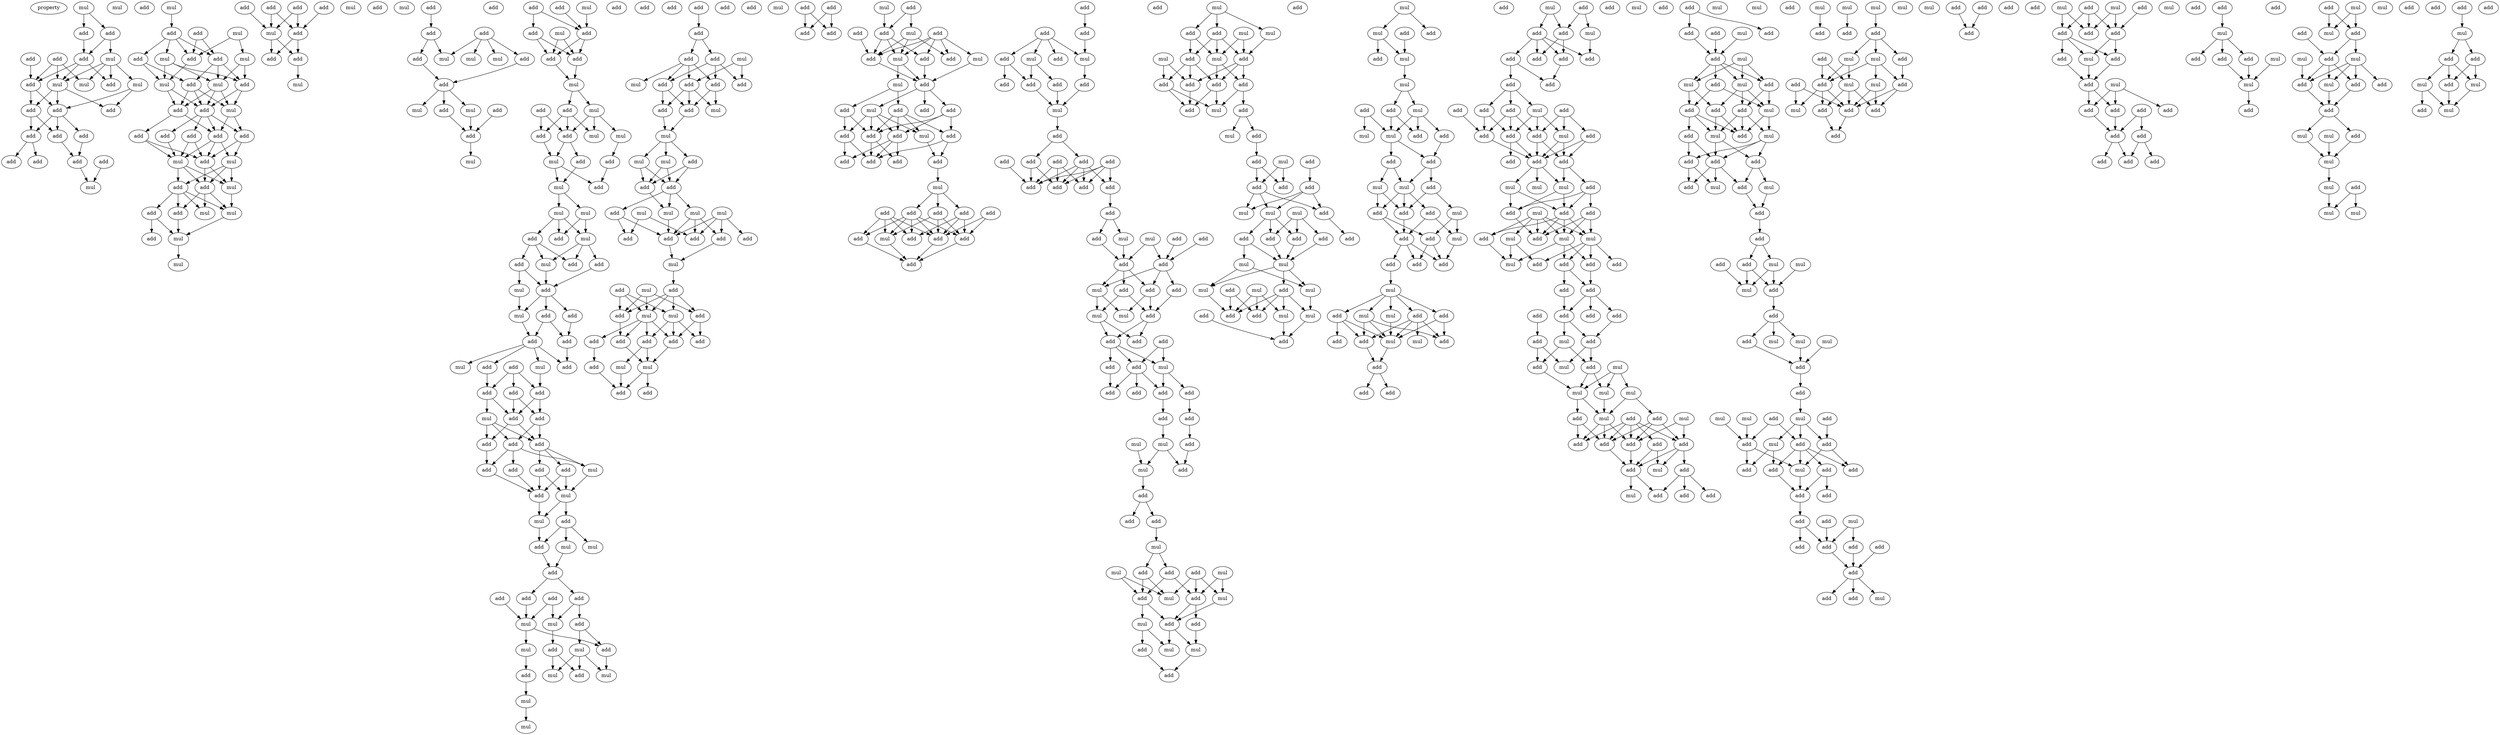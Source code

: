 digraph {
    node [fontcolor=black]
    property [mul=2,lf=1.9]
    0 [ label = mul ];
    1 [ label = mul ];
    2 [ label = add ];
    3 [ label = add ];
    4 [ label = add ];
    5 [ label = mul ];
    6 [ label = add ];
    7 [ label = add ];
    8 [ label = mul ];
    9 [ label = add ];
    10 [ label = add ];
    11 [ label = mul ];
    12 [ label = mul ];
    13 [ label = add ];
    14 [ label = add ];
    15 [ label = add ];
    16 [ label = add ];
    17 [ label = add ];
    18 [ label = add ];
    19 [ label = add ];
    20 [ label = add ];
    21 [ label = add ];
    22 [ label = add ];
    23 [ label = add ];
    24 [ label = mul ];
    25 [ label = mul ];
    26 [ label = add ];
    27 [ label = mul ];
    28 [ label = add ];
    29 [ label = mul ];
    30 [ label = mul ];
    31 [ label = add ];
    32 [ label = add ];
    33 [ label = add ];
    34 [ label = mul ];
    35 [ label = add ];
    36 [ label = mul ];
    37 [ label = add ];
    38 [ label = add ];
    39 [ label = add ];
    40 [ label = mul ];
    41 [ label = add ];
    42 [ label = add ];
    43 [ label = add ];
    44 [ label = add ];
    45 [ label = add ];
    46 [ label = mul ];
    47 [ label = mul ];
    48 [ label = add ];
    49 [ label = mul ];
    50 [ label = add ];
    51 [ label = add ];
    52 [ label = add ];
    53 [ label = add ];
    54 [ label = mul ];
    55 [ label = mul ];
    56 [ label = mul ];
    57 [ label = add ];
    58 [ label = mul ];
    59 [ label = add ];
    60 [ label = add ];
    61 [ label = add ];
    62 [ label = add ];
    63 [ label = mul ];
    64 [ label = add ];
    65 [ label = add ];
    66 [ label = add ];
    67 [ label = mul ];
    68 [ label = mul ];
    69 [ label = add ];
    70 [ label = mul ];
    71 [ label = add ];
    72 [ label = add ];
    73 [ label = add ];
    74 [ label = mul ];
    75 [ label = mul ];
    76 [ label = add ];
    77 [ label = add ];
    78 [ label = mul ];
    79 [ label = add ];
    80 [ label = mul ];
    81 [ label = add ];
    82 [ label = add ];
    83 [ label = mul ];
    84 [ label = add ];
    85 [ label = add ];
    86 [ label = add ];
    87 [ label = mul ];
    88 [ label = mul ];
    89 [ label = add ];
    90 [ label = add ];
    91 [ label = mul ];
    92 [ label = add ];
    93 [ label = add ];
    94 [ label = add ];
    95 [ label = add ];
    96 [ label = mul ];
    97 [ label = add ];
    98 [ label = add ];
    99 [ label = add ];
    100 [ label = add ];
    101 [ label = mul ];
    102 [ label = add ];
    103 [ label = mul ];
    104 [ label = mul ];
    105 [ label = add ];
    106 [ label = add ];
    107 [ label = mul ];
    108 [ label = add ];
    109 [ label = add ];
    110 [ label = mul ];
    111 [ label = mul ];
    112 [ label = mul ];
    113 [ label = add ];
    114 [ label = mul ];
    115 [ label = add ];
    116 [ label = mul ];
    117 [ label = add ];
    118 [ label = add ];
    119 [ label = add ];
    120 [ label = mul ];
    121 [ label = add ];
    122 [ label = add ];
    123 [ label = add ];
    124 [ label = mul ];
    125 [ label = add ];
    126 [ label = add ];
    127 [ label = mul ];
    128 [ label = mul ];
    129 [ label = add ];
    130 [ label = add ];
    131 [ label = add ];
    132 [ label = add ];
    133 [ label = add ];
    134 [ label = add ];
    135 [ label = mul ];
    136 [ label = add ];
    137 [ label = add ];
    138 [ label = add ];
    139 [ label = add ];
    140 [ label = add ];
    141 [ label = add ];
    142 [ label = add ];
    143 [ label = mul ];
    144 [ label = add ];
    145 [ label = add ];
    146 [ label = mul ];
    147 [ label = add ];
    148 [ label = add ];
    149 [ label = mul ];
    150 [ label = mul ];
    151 [ label = mul ];
    152 [ label = add ];
    153 [ label = add ];
    154 [ label = add ];
    155 [ label = add ];
    156 [ label = add ];
    157 [ label = add ];
    158 [ label = add ];
    159 [ label = mul ];
    160 [ label = mul ];
    161 [ label = mul ];
    162 [ label = mul ];
    163 [ label = add ];
    164 [ label = add ];
    165 [ label = add ];
    166 [ label = mul ];
    167 [ label = add ];
    168 [ label = mul ];
    169 [ label = mul ];
    170 [ label = add ];
    171 [ label = mul ];
    172 [ label = add ];
    173 [ label = add ];
    174 [ label = add ];
    175 [ label = add ];
    176 [ label = mul ];
    177 [ label = add ];
    178 [ label = mul ];
    179 [ label = add ];
    180 [ label = add ];
    181 [ label = add ];
    182 [ label = add ];
    183 [ label = mul ];
    184 [ label = add ];
    185 [ label = mul ];
    186 [ label = add ];
    187 [ label = mul ];
    188 [ label = mul ];
    189 [ label = add ];
    190 [ label = add ];
    191 [ label = mul ];
    192 [ label = mul ];
    193 [ label = mul ];
    194 [ label = add ];
    195 [ label = mul ];
    196 [ label = add ];
    197 [ label = add ];
    198 [ label = add ];
    199 [ label = add ];
    200 [ label = add ];
    201 [ label = mul ];
    202 [ label = mul ];
    203 [ label = add ];
    204 [ label = add ];
    205 [ label = add ];
    206 [ label = mul ];
    207 [ label = mul ];
    208 [ label = add ];
    209 [ label = add ];
    210 [ label = add ];
    211 [ label = add ];
    212 [ label = add ];
    213 [ label = add ];
    214 [ label = add ];
    215 [ label = mul ];
    216 [ label = mul ];
    217 [ label = add ];
    218 [ label = add ];
    219 [ label = add ];
    220 [ label = mul ];
    221 [ label = add ];
    222 [ label = add ];
    223 [ label = add ];
    224 [ label = add ];
    225 [ label = add ];
    226 [ label = mul ];
    227 [ label = add ];
    228 [ label = mul ];
    229 [ label = add ];
    230 [ label = add ];
    231 [ label = add ];
    232 [ label = mul ];
    233 [ label = add ];
    234 [ label = add ];
    235 [ label = mul ];
    236 [ label = mul ];
    237 [ label = add ];
    238 [ label = add ];
    239 [ label = add ];
    240 [ label = mul ];
    241 [ label = add ];
    242 [ label = add ];
    243 [ label = add ];
    244 [ label = add ];
    245 [ label = add ];
    246 [ label = add ];
    247 [ label = mul ];
    248 [ label = add ];
    249 [ label = add ];
    250 [ label = add ];
    251 [ label = add ];
    252 [ label = mul ];
    253 [ label = add ];
    254 [ label = add ];
    255 [ label = add ];
    256 [ label = add ];
    257 [ label = add ];
    258 [ label = add ];
    259 [ label = add ];
    260 [ label = add ];
    261 [ label = add ];
    262 [ label = mul ];
    263 [ label = add ];
    264 [ label = add ];
    265 [ label = add ];
    266 [ label = add ];
    267 [ label = add ];
    268 [ label = mul ];
    269 [ label = add ];
    270 [ label = mul ];
    271 [ label = add ];
    272 [ label = add ];
    273 [ label = add ];
    274 [ label = add ];
    275 [ label = mul ];
    276 [ label = add ];
    277 [ label = add ];
    278 [ label = add ];
    279 [ label = add ];
    280 [ label = add ];
    281 [ label = add ];
    282 [ label = add ];
    283 [ label = add ];
    284 [ label = add ];
    285 [ label = add ];
    286 [ label = add ];
    287 [ label = mul ];
    288 [ label = mul ];
    289 [ label = add ];
    290 [ label = add ];
    291 [ label = add ];
    292 [ label = add ];
    293 [ label = add ];
    294 [ label = mul ];
    295 [ label = add ];
    296 [ label = add ];
    297 [ label = add ];
    298 [ label = add ];
    299 [ label = mul ];
    300 [ label = mul ];
    301 [ label = add ];
    302 [ label = add ];
    303 [ label = add ];
    304 [ label = add ];
    305 [ label = mul ];
    306 [ label = add ];
    307 [ label = add ];
    308 [ label = add ];
    309 [ label = add ];
    310 [ label = add ];
    311 [ label = add ];
    312 [ label = add ];
    313 [ label = mul ];
    314 [ label = add ];
    315 [ label = mul ];
    316 [ label = mul ];
    317 [ label = add ];
    318 [ label = add ];
    319 [ label = add ];
    320 [ label = add ];
    321 [ label = mul ];
    322 [ label = mul ];
    323 [ label = add ];
    324 [ label = add ];
    325 [ label = mul ];
    326 [ label = add ];
    327 [ label = mul ];
    328 [ label = mul ];
    329 [ label = add ];
    330 [ label = add ];
    331 [ label = add ];
    332 [ label = add ];
    333 [ label = mul ];
    334 [ label = mul ];
    335 [ label = mul ];
    336 [ label = add ];
    337 [ label = add ];
    338 [ label = add ];
    339 [ label = mul ];
    340 [ label = add ];
    341 [ label = add ];
    342 [ label = add ];
    343 [ label = mul ];
    344 [ label = mul ];
    345 [ label = add ];
    346 [ label = mul ];
    347 [ label = add ];
    348 [ label = mul ];
    349 [ label = add ];
    350 [ label = add ];
    351 [ label = add ];
    352 [ label = add ];
    353 [ label = add ];
    354 [ label = add ];
    355 [ label = mul ];
    356 [ label = mul ];
    357 [ label = add ];
    358 [ label = add ];
    359 [ label = mul ];
    360 [ label = add ];
    361 [ label = add ];
    362 [ label = add ];
    363 [ label = add ];
    364 [ label = mul ];
    365 [ label = mul ];
    366 [ label = mul ];
    367 [ label = add ];
    368 [ label = add ];
    369 [ label = add ];
    370 [ label = add ];
    371 [ label = add ];
    372 [ label = add ];
    373 [ label = mul ];
    374 [ label = mul ];
    375 [ label = mul ];
    376 [ label = add ];
    377 [ label = mul ];
    378 [ label = add ];
    379 [ label = mul ];
    380 [ label = add ];
    381 [ label = add ];
    382 [ label = mul ];
    383 [ label = add ];
    384 [ label = mul ];
    385 [ label = add ];
    386 [ label = mul ];
    387 [ label = add ];
    388 [ label = add ];
    389 [ label = mul ];
    390 [ label = add ];
    391 [ label = mul ];
    392 [ label = add ];
    393 [ label = mul ];
    394 [ label = add ];
    395 [ label = mul ];
    396 [ label = add ];
    397 [ label = add ];
    398 [ label = add ];
    399 [ label = mul ];
    400 [ label = mul ];
    401 [ label = add ];
    402 [ label = add ];
    403 [ label = mul ];
    404 [ label = mul ];
    405 [ label = add ];
    406 [ label = add ];
    407 [ label = mul ];
    408 [ label = add ];
    409 [ label = add ];
    410 [ label = add ];
    411 [ label = add ];
    412 [ label = mul ];
    413 [ label = add ];
    414 [ label = add ];
    415 [ label = add ];
    416 [ label = mul ];
    417 [ label = add ];
    418 [ label = add ];
    419 [ label = mul ];
    420 [ label = mul ];
    421 [ label = add ];
    422 [ label = add ];
    423 [ label = add ];
    424 [ label = mul ];
    425 [ label = add ];
    426 [ label = mul ];
    427 [ label = add ];
    428 [ label = add ];
    429 [ label = add ];
    430 [ label = add ];
    431 [ label = mul ];
    432 [ label = add ];
    433 [ label = add ];
    434 [ label = mul ];
    435 [ label = add ];
    436 [ label = add ];
    437 [ label = add ];
    438 [ label = add ];
    439 [ label = add ];
    440 [ label = add ];
    441 [ label = add ];
    442 [ label = add ];
    443 [ label = mul ];
    444 [ label = add ];
    445 [ label = add ];
    446 [ label = add ];
    447 [ label = add ];
    448 [ label = add ];
    449 [ label = add ];
    450 [ label = mul ];
    451 [ label = add ];
    452 [ label = add ];
    453 [ label = add ];
    454 [ label = mul ];
    455 [ label = add ];
    456 [ label = mul ];
    457 [ label = mul ];
    458 [ label = add ];
    459 [ label = add ];
    460 [ label = add ];
    461 [ label = mul ];
    462 [ label = add ];
    463 [ label = mul ];
    464 [ label = mul ];
    465 [ label = add ];
    466 [ label = mul ];
    467 [ label = add ];
    468 [ label = add ];
    469 [ label = mul ];
    470 [ label = add ];
    471 [ label = add ];
    472 [ label = add ];
    473 [ label = add ];
    474 [ label = add ];
    475 [ label = add ];
    476 [ label = add ];
    477 [ label = add ];
    478 [ label = mul ];
    479 [ label = add ];
    480 [ label = add ];
    481 [ label = mul ];
    482 [ label = add ];
    483 [ label = add ];
    484 [ label = mul ];
    485 [ label = mul ];
    486 [ label = mul ];
    487 [ label = mul ];
    488 [ label = mul ];
    489 [ label = add ];
    490 [ label = mul ];
    491 [ label = add ];
    492 [ label = add ];
    493 [ label = add ];
    494 [ label = add ];
    495 [ label = add ];
    496 [ label = add ];
    497 [ label = add ];
    498 [ label = add ];
    499 [ label = add ];
    500 [ label = mul ];
    501 [ label = add ];
    502 [ label = add ];
    503 [ label = add ];
    504 [ label = mul ];
    505 [ label = add ];
    506 [ label = mul ];
    507 [ label = add ];
    508 [ label = add ];
    509 [ label = add ];
    510 [ label = add ];
    511 [ label = add ];
    512 [ label = mul ];
    513 [ label = add ];
    514 [ label = mul ];
    515 [ label = add ];
    516 [ label = mul ];
    517 [ label = mul ];
    518 [ label = add ];
    519 [ label = mul ];
    520 [ label = add ];
    521 [ label = add ];
    522 [ label = add ];
    523 [ label = add ];
    524 [ label = mul ];
    525 [ label = add ];
    526 [ label = mul ];
    527 [ label = add ];
    528 [ label = add ];
    529 [ label = add ];
    530 [ label = add ];
    531 [ label = add ];
    532 [ label = mul ];
    533 [ label = mul ];
    534 [ label = add ];
    535 [ label = add ];
    536 [ label = mul ];
    537 [ label = add ];
    538 [ label = mul ];
    539 [ label = mul ];
    540 [ label = add ];
    541 [ label = mul ];
    542 [ label = add ];
    543 [ label = add ];
    544 [ label = mul ];
    545 [ label = add ];
    546 [ label = mul ];
    547 [ label = mul ];
    548 [ label = add ];
    549 [ label = add ];
    550 [ label = add ];
    551 [ label = mul ];
    552 [ label = mul ];
    553 [ label = add ];
    554 [ label = mul ];
    555 [ label = mul ];
    556 [ label = add ];
    557 [ label = add ];
    558 [ label = add ];
    559 [ label = add ];
    560 [ label = mul ];
    561 [ label = add ];
    562 [ label = add ];
    563 [ label = add ];
    564 [ label = add ];
    565 [ label = add ];
    566 [ label = add ];
    567 [ label = mul ];
    568 [ label = add ];
    569 [ label = mul ];
    570 [ label = add ];
    571 [ label = add ];
    572 [ label = add ];
    573 [ label = add ];
    574 [ label = add ];
    575 [ label = add ];
    576 [ label = add ];
    577 [ label = mul ];
    578 [ label = add ];
    579 [ label = mul ];
    580 [ label = add ];
    581 [ label = mul ];
    582 [ label = add ];
    583 [ label = mul ];
    584 [ label = add ];
    585 [ label = mul ];
    586 [ label = mul ];
    587 [ label = add ];
    588 [ label = mul ];
    589 [ label = add ];
    590 [ label = add ];
    591 [ label = add ];
    592 [ label = mul ];
    593 [ label = mul ];
    594 [ label = add ];
    595 [ label = mul ];
    596 [ label = add ];
    597 [ label = add ];
    598 [ label = add ];
    599 [ label = mul ];
    600 [ label = add ];
    601 [ label = add ];
    602 [ label = add ];
    603 [ label = add ];
    604 [ label = add ];
    605 [ label = add ];
    606 [ label = mul ];
    607 [ label = mul ];
    608 [ label = add ];
    609 [ label = add ];
    610 [ label = mul ];
    611 [ label = add ];
    612 [ label = add ];
    613 [ label = add ];
    614 [ label = add ];
    615 [ label = add ];
    616 [ label = mul ];
    617 [ label = mul ];
    618 [ label = add ];
    619 [ label = add ];
    620 [ label = add ];
    621 [ label = add ];
    622 [ label = add ];
    623 [ label = add ];
    624 [ label = add ];
    625 [ label = add ];
    626 [ label = add ];
    627 [ label = add ];
    628 [ label = add ];
    629 [ label = add ];
    630 [ label = mul ];
    631 [ label = add ];
    632 [ label = add ];
    633 [ label = mul ];
    634 [ label = add ];
    635 [ label = add ];
    636 [ label = mul ];
    637 [ label = add ];
    638 [ label = add ];
    639 [ label = mul ];
    640 [ label = add ];
    641 [ label = mul ];
    642 [ label = add ];
    643 [ label = mul ];
    644 [ label = add ];
    645 [ label = mul ];
    646 [ label = mul ];
    647 [ label = add ];
    648 [ label = mul ];
    649 [ label = add ];
    650 [ label = add ];
    651 [ label = add ];
    652 [ label = add ];
    653 [ label = add ];
    654 [ label = mul ];
    655 [ label = add ];
    656 [ label = mul ];
    657 [ label = mul ];
    658 [ label = mul ];
    659 [ label = add ];
    660 [ label = add ];
    661 [ label = mul ];
    662 [ label = mul ];
    663 [ label = mul ];
    664 [ label = add ];
    665 [ label = add ];
    666 [ label = add ];
    667 [ label = add ];
    668 [ label = mul ];
    669 [ label = mul ];
    670 [ label = mul ];
    671 [ label = add ];
    0 -> 2 [ name = 0 ];
    0 -> 3 [ name = 1 ];
    2 -> 4 [ name = 2 ];
    3 -> 4 [ name = 3 ];
    3 -> 5 [ name = 4 ];
    4 -> 8 [ name = 5 ];
    4 -> 9 [ name = 6 ];
    4 -> 10 [ name = 7 ];
    5 -> 8 [ name = 8 ];
    5 -> 9 [ name = 9 ];
    5 -> 11 [ name = 10 ];
    5 -> 12 [ name = 11 ];
    6 -> 8 [ name = 12 ];
    6 -> 10 [ name = 13 ];
    6 -> 12 [ name = 14 ];
    7 -> 10 [ name = 15 ];
    8 -> 13 [ name = 16 ];
    8 -> 14 [ name = 17 ];
    8 -> 15 [ name = 18 ];
    10 -> 13 [ name = 19 ];
    10 -> 15 [ name = 20 ];
    11 -> 13 [ name = 21 ];
    11 -> 14 [ name = 22 ];
    13 -> 16 [ name = 23 ];
    13 -> 17 [ name = 24 ];
    13 -> 18 [ name = 25 ];
    15 -> 16 [ name = 26 ];
    15 -> 17 [ name = 27 ];
    16 -> 19 [ name = 28 ];
    16 -> 21 [ name = 29 ];
    17 -> 20 [ name = 30 ];
    18 -> 20 [ name = 31 ];
    20 -> 24 [ name = 32 ];
    22 -> 24 [ name = 33 ];
    25 -> 26 [ name = 34 ];
    26 -> 29 [ name = 35 ];
    26 -> 31 [ name = 36 ];
    26 -> 32 [ name = 37 ];
    26 -> 33 [ name = 38 ];
    27 -> 30 [ name = 39 ];
    27 -> 31 [ name = 40 ];
    28 -> 31 [ name = 41 ];
    28 -> 32 [ name = 42 ];
    29 -> 34 [ name = 43 ];
    29 -> 36 [ name = 44 ];
    29 -> 37 [ name = 45 ];
    30 -> 34 [ name = 46 ];
    30 -> 37 [ name = 47 ];
    31 -> 36 [ name = 48 ];
    32 -> 34 [ name = 49 ];
    32 -> 35 [ name = 50 ];
    32 -> 37 [ name = 51 ];
    33 -> 35 [ name = 52 ];
    33 -> 36 [ name = 53 ];
    34 -> 38 [ name = 54 ];
    34 -> 39 [ name = 55 ];
    34 -> 40 [ name = 56 ];
    35 -> 38 [ name = 57 ];
    35 -> 39 [ name = 58 ];
    35 -> 40 [ name = 59 ];
    36 -> 38 [ name = 60 ];
    36 -> 39 [ name = 61 ];
    37 -> 39 [ name = 62 ];
    37 -> 40 [ name = 63 ];
    38 -> 41 [ name = 64 ];
    38 -> 45 [ name = 65 ];
    39 -> 41 [ name = 66 ];
    39 -> 42 [ name = 67 ];
    39 -> 43 [ name = 68 ];
    39 -> 44 [ name = 69 ];
    40 -> 41 [ name = 70 ];
    40 -> 42 [ name = 71 ];
    41 -> 46 [ name = 72 ];
    41 -> 47 [ name = 73 ];
    41 -> 48 [ name = 74 ];
    42 -> 46 [ name = 75 ];
    42 -> 48 [ name = 76 ];
    43 -> 47 [ name = 77 ];
    43 -> 48 [ name = 78 ];
    44 -> 47 [ name = 79 ];
    45 -> 47 [ name = 80 ];
    45 -> 48 [ name = 81 ];
    46 -> 49 [ name = 82 ];
    46 -> 50 [ name = 83 ];
    46 -> 51 [ name = 84 ];
    47 -> 49 [ name = 85 ];
    47 -> 50 [ name = 86 ];
    47 -> 51 [ name = 87 ];
    48 -> 49 [ name = 88 ];
    48 -> 51 [ name = 89 ];
    49 -> 54 [ name = 90 ];
    50 -> 52 [ name = 91 ];
    50 -> 53 [ name = 92 ];
    50 -> 54 [ name = 93 ];
    50 -> 55 [ name = 94 ];
    51 -> 52 [ name = 95 ];
    51 -> 54 [ name = 96 ];
    51 -> 55 [ name = 97 ];
    52 -> 56 [ name = 98 ];
    53 -> 56 [ name = 99 ];
    53 -> 57 [ name = 100 ];
    54 -> 56 [ name = 101 ];
    56 -> 58 [ name = 102 ];
    59 -> 64 [ name = 103 ];
    60 -> 63 [ name = 104 ];
    60 -> 64 [ name = 105 ];
    61 -> 63 [ name = 106 ];
    61 -> 64 [ name = 107 ];
    62 -> 63 [ name = 108 ];
    63 -> 65 [ name = 109 ];
    63 -> 66 [ name = 110 ];
    64 -> 65 [ name = 111 ];
    64 -> 66 [ name = 112 ];
    66 -> 68 [ name = 113 ];
    71 -> 72 [ name = 114 ];
    72 -> 76 [ name = 115 ];
    72 -> 78 [ name = 116 ];
    73 -> 74 [ name = 117 ];
    73 -> 75 [ name = 118 ];
    73 -> 77 [ name = 119 ];
    73 -> 78 [ name = 120 ];
    76 -> 79 [ name = 121 ];
    77 -> 79 [ name = 122 ];
    79 -> 80 [ name = 123 ];
    79 -> 81 [ name = 124 ];
    79 -> 83 [ name = 125 ];
    81 -> 85 [ name = 126 ];
    83 -> 85 [ name = 127 ];
    84 -> 85 [ name = 128 ];
    85 -> 87 [ name = 129 ];
    86 -> 90 [ name = 130 ];
    86 -> 92 [ name = 131 ];
    88 -> 92 [ name = 132 ];
    89 -> 92 [ name = 133 ];
    90 -> 94 [ name = 134 ];
    90 -> 95 [ name = 135 ];
    91 -> 94 [ name = 136 ];
    91 -> 95 [ name = 137 ];
    92 -> 94 [ name = 138 ];
    92 -> 95 [ name = 139 ];
    94 -> 96 [ name = 140 ];
    95 -> 96 [ name = 141 ];
    96 -> 97 [ name = 142 ];
    96 -> 101 [ name = 143 ];
    97 -> 102 [ name = 144 ];
    97 -> 103 [ name = 145 ];
    97 -> 105 [ name = 146 ];
    100 -> 102 [ name = 147 ];
    100 -> 105 [ name = 148 ];
    101 -> 102 [ name = 149 ];
    101 -> 103 [ name = 150 ];
    101 -> 104 [ name = 151 ];
    102 -> 106 [ name = 152 ];
    102 -> 107 [ name = 153 ];
    104 -> 108 [ name = 154 ];
    105 -> 107 [ name = 155 ];
    106 -> 110 [ name = 156 ];
    107 -> 109 [ name = 157 ];
    107 -> 110 [ name = 158 ];
    108 -> 109 [ name = 159 ];
    110 -> 111 [ name = 160 ];
    110 -> 112 [ name = 161 ];
    111 -> 113 [ name = 162 ];
    111 -> 114 [ name = 163 ];
    111 -> 115 [ name = 164 ];
    112 -> 114 [ name = 165 ];
    112 -> 115 [ name = 166 ];
    113 -> 116 [ name = 167 ];
    113 -> 117 [ name = 168 ];
    113 -> 118 [ name = 169 ];
    114 -> 116 [ name = 170 ];
    114 -> 118 [ name = 171 ];
    114 -> 119 [ name = 172 ];
    116 -> 121 [ name = 173 ];
    117 -> 120 [ name = 174 ];
    117 -> 121 [ name = 175 ];
    119 -> 121 [ name = 176 ];
    120 -> 124 [ name = 177 ];
    121 -> 122 [ name = 178 ];
    121 -> 123 [ name = 179 ];
    121 -> 124 [ name = 180 ];
    122 -> 125 [ name = 181 ];
    122 -> 126 [ name = 182 ];
    123 -> 125 [ name = 183 ];
    124 -> 126 [ name = 184 ];
    125 -> 129 [ name = 185 ];
    126 -> 127 [ name = 186 ];
    126 -> 128 [ name = 187 ];
    126 -> 129 [ name = 188 ];
    126 -> 130 [ name = 189 ];
    127 -> 133 [ name = 190 ];
    130 -> 134 [ name = 191 ];
    131 -> 132 [ name = 192 ];
    131 -> 133 [ name = 193 ];
    131 -> 134 [ name = 194 ];
    132 -> 136 [ name = 195 ];
    132 -> 137 [ name = 196 ];
    133 -> 136 [ name = 197 ];
    133 -> 137 [ name = 198 ];
    134 -> 135 [ name = 199 ];
    134 -> 137 [ name = 200 ];
    135 -> 138 [ name = 201 ];
    135 -> 139 [ name = 202 ];
    135 -> 140 [ name = 203 ];
    136 -> 139 [ name = 204 ];
    136 -> 140 [ name = 205 ];
    137 -> 138 [ name = 206 ];
    137 -> 139 [ name = 207 ];
    138 -> 144 [ name = 208 ];
    139 -> 142 [ name = 209 ];
    139 -> 143 [ name = 210 ];
    139 -> 145 [ name = 211 ];
    140 -> 141 [ name = 212 ];
    140 -> 143 [ name = 213 ];
    140 -> 144 [ name = 214 ];
    141 -> 147 [ name = 215 ];
    142 -> 146 [ name = 216 ];
    142 -> 147 [ name = 217 ];
    143 -> 146 [ name = 218 ];
    144 -> 147 [ name = 219 ];
    145 -> 146 [ name = 220 ];
    145 -> 147 [ name = 221 ];
    146 -> 148 [ name = 222 ];
    146 -> 149 [ name = 223 ];
    147 -> 149 [ name = 224 ];
    148 -> 150 [ name = 225 ];
    148 -> 151 [ name = 226 ];
    148 -> 152 [ name = 227 ];
    149 -> 152 [ name = 228 ];
    151 -> 153 [ name = 229 ];
    152 -> 153 [ name = 230 ];
    153 -> 156 [ name = 231 ];
    153 -> 157 [ name = 232 ];
    154 -> 159 [ name = 233 ];
    155 -> 159 [ name = 234 ];
    155 -> 160 [ name = 235 ];
    156 -> 159 [ name = 236 ];
    157 -> 158 [ name = 237 ];
    157 -> 160 [ name = 238 ];
    158 -> 162 [ name = 239 ];
    158 -> 163 [ name = 240 ];
    159 -> 161 [ name = 241 ];
    159 -> 163 [ name = 242 ];
    160 -> 164 [ name = 243 ];
    161 -> 167 [ name = 244 ];
    162 -> 165 [ name = 245 ];
    162 -> 166 [ name = 246 ];
    162 -> 168 [ name = 247 ];
    163 -> 168 [ name = 248 ];
    164 -> 165 [ name = 249 ];
    164 -> 166 [ name = 250 ];
    167 -> 169 [ name = 251 ];
    169 -> 171 [ name = 252 ];
    170 -> 173 [ name = 253 ];
    173 -> 174 [ name = 254 ];
    173 -> 175 [ name = 255 ];
    174 -> 177 [ name = 256 ];
    174 -> 179 [ name = 257 ];
    174 -> 181 [ name = 258 ];
    175 -> 177 [ name = 259 ];
    175 -> 178 [ name = 260 ];
    175 -> 180 [ name = 261 ];
    175 -> 181 [ name = 262 ];
    176 -> 179 [ name = 263 ];
    176 -> 180 [ name = 264 ];
    177 -> 183 [ name = 265 ];
    177 -> 184 [ name = 266 ];
    180 -> 182 [ name = 267 ];
    180 -> 183 [ name = 268 ];
    180 -> 184 [ name = 269 ];
    181 -> 182 [ name = 270 ];
    181 -> 184 [ name = 271 ];
    182 -> 185 [ name = 272 ];
    184 -> 185 [ name = 273 ];
    185 -> 186 [ name = 274 ];
    185 -> 187 [ name = 275 ];
    185 -> 188 [ name = 276 ];
    186 -> 189 [ name = 277 ];
    186 -> 190 [ name = 278 ];
    187 -> 189 [ name = 279 ];
    187 -> 190 [ name = 280 ];
    188 -> 189 [ name = 281 ];
    188 -> 190 [ name = 282 ];
    189 -> 195 [ name = 283 ];
    190 -> 192 [ name = 284 ];
    190 -> 194 [ name = 285 ];
    190 -> 195 [ name = 286 ];
    191 -> 196 [ name = 287 ];
    191 -> 197 [ name = 288 ];
    191 -> 198 [ name = 289 ];
    191 -> 200 [ name = 290 ];
    192 -> 196 [ name = 291 ];
    192 -> 197 [ name = 292 ];
    192 -> 198 [ name = 293 ];
    193 -> 197 [ name = 294 ];
    193 -> 199 [ name = 295 ];
    194 -> 196 [ name = 296 ];
    194 -> 199 [ name = 297 ];
    195 -> 196 [ name = 298 ];
    196 -> 201 [ name = 299 ];
    198 -> 201 [ name = 300 ];
    201 -> 204 [ name = 301 ];
    202 -> 205 [ name = 302 ];
    202 -> 207 [ name = 303 ];
    202 -> 208 [ name = 304 ];
    203 -> 206 [ name = 305 ];
    203 -> 207 [ name = 306 ];
    203 -> 208 [ name = 307 ];
    204 -> 205 [ name = 308 ];
    204 -> 206 [ name = 309 ];
    204 -> 207 [ name = 310 ];
    204 -> 208 [ name = 311 ];
    205 -> 209 [ name = 312 ];
    205 -> 211 [ name = 313 ];
    206 -> 209 [ name = 314 ];
    206 -> 210 [ name = 315 ];
    206 -> 211 [ name = 316 ];
    207 -> 209 [ name = 317 ];
    207 -> 210 [ name = 318 ];
    207 -> 212 [ name = 319 ];
    207 -> 213 [ name = 320 ];
    208 -> 213 [ name = 321 ];
    209 -> 216 [ name = 322 ];
    210 -> 215 [ name = 323 ];
    210 -> 216 [ name = 324 ];
    212 -> 214 [ name = 325 ];
    213 -> 216 [ name = 326 ];
    214 -> 217 [ name = 327 ];
    215 -> 217 [ name = 328 ];
    216 -> 217 [ name = 329 ];
    216 -> 218 [ name = 330 ];
    221 -> 223 [ name = 331 ];
    221 -> 224 [ name = 332 ];
    222 -> 223 [ name = 333 ];
    222 -> 224 [ name = 334 ];
    225 -> 227 [ name = 335 ];
    225 -> 228 [ name = 336 ];
    226 -> 227 [ name = 337 ];
    227 -> 231 [ name = 338 ];
    227 -> 234 [ name = 339 ];
    227 -> 235 [ name = 340 ];
    228 -> 231 [ name = 341 ];
    228 -> 233 [ name = 342 ];
    228 -> 235 [ name = 343 ];
    229 -> 231 [ name = 344 ];
    229 -> 232 [ name = 345 ];
    229 -> 233 [ name = 346 ];
    229 -> 234 [ name = 347 ];
    229 -> 235 [ name = 348 ];
    230 -> 231 [ name = 349 ];
    231 -> 237 [ name = 350 ];
    232 -> 237 [ name = 351 ];
    234 -> 237 [ name = 352 ];
    235 -> 236 [ name = 353 ];
    235 -> 237 [ name = 354 ];
    236 -> 238 [ name = 355 ];
    236 -> 239 [ name = 356 ];
    237 -> 240 [ name = 357 ];
    237 -> 241 [ name = 358 ];
    237 -> 242 [ name = 359 ];
    238 -> 243 [ name = 360 ];
    238 -> 246 [ name = 361 ];
    239 -> 244 [ name = 362 ];
    239 -> 245 [ name = 363 ];
    239 -> 246 [ name = 364 ];
    239 -> 247 [ name = 365 ];
    240 -> 243 [ name = 366 ];
    240 -> 245 [ name = 367 ];
    240 -> 246 [ name = 368 ];
    240 -> 247 [ name = 369 ];
    241 -> 244 [ name = 370 ];
    241 -> 245 [ name = 371 ];
    241 -> 246 [ name = 372 ];
    243 -> 249 [ name = 373 ];
    243 -> 250 [ name = 374 ];
    244 -> 248 [ name = 375 ];
    244 -> 249 [ name = 376 ];
    245 -> 249 [ name = 377 ];
    245 -> 250 [ name = 378 ];
    245 -> 251 [ name = 379 ];
    246 -> 249 [ name = 380 ];
    246 -> 251 [ name = 381 ];
    247 -> 248 [ name = 382 ];
    248 -> 252 [ name = 383 ];
    252 -> 253 [ name = 384 ];
    252 -> 254 [ name = 385 ];
    252 -> 256 [ name = 386 ];
    253 -> 258 [ name = 387 ];
    253 -> 259 [ name = 388 ];
    253 -> 260 [ name = 389 ];
    253 -> 261 [ name = 390 ];
    253 -> 262 [ name = 391 ];
    254 -> 258 [ name = 392 ];
    254 -> 259 [ name = 393 ];
    254 -> 260 [ name = 394 ];
    255 -> 258 [ name = 395 ];
    255 -> 259 [ name = 396 ];
    255 -> 261 [ name = 397 ];
    255 -> 262 [ name = 398 ];
    256 -> 258 [ name = 399 ];
    256 -> 260 [ name = 400 ];
    256 -> 262 [ name = 401 ];
    257 -> 258 [ name = 402 ];
    257 -> 260 [ name = 403 ];
    258 -> 263 [ name = 404 ];
    260 -> 263 [ name = 405 ];
    261 -> 263 [ name = 406 ];
    262 -> 263 [ name = 407 ];
    264 -> 266 [ name = 408 ];
    265 -> 267 [ name = 409 ];
    265 -> 268 [ name = 410 ];
    265 -> 269 [ name = 411 ];
    265 -> 270 [ name = 412 ];
    266 -> 268 [ name = 413 ];
    268 -> 274 [ name = 414 ];
    269 -> 271 [ name = 415 ];
    269 -> 272 [ name = 416 ];
    270 -> 271 [ name = 417 ];
    270 -> 273 [ name = 418 ];
    271 -> 275 [ name = 419 ];
    273 -> 275 [ name = 420 ];
    274 -> 275 [ name = 421 ];
    275 -> 276 [ name = 422 ];
    276 -> 277 [ name = 423 ];
    276 -> 280 [ name = 424 ];
    277 -> 283 [ name = 425 ];
    277 -> 284 [ name = 426 ];
    278 -> 284 [ name = 427 ];
    279 -> 282 [ name = 428 ];
    279 -> 283 [ name = 429 ];
    279 -> 284 [ name = 430 ];
    279 -> 285 [ name = 431 ];
    280 -> 282 [ name = 432 ];
    280 -> 283 [ name = 433 ];
    280 -> 284 [ name = 434 ];
    280 -> 285 [ name = 435 ];
    281 -> 283 [ name = 436 ];
    281 -> 284 [ name = 437 ];
    281 -> 285 [ name = 438 ];
    282 -> 286 [ name = 439 ];
    286 -> 287 [ name = 440 ];
    286 -> 290 [ name = 441 ];
    287 -> 292 [ name = 442 ];
    288 -> 292 [ name = 443 ];
    288 -> 293 [ name = 444 ];
    289 -> 293 [ name = 445 ];
    290 -> 292 [ name = 446 ];
    291 -> 293 [ name = 447 ];
    292 -> 294 [ name = 448 ];
    292 -> 296 [ name = 449 ];
    292 -> 297 [ name = 450 ];
    293 -> 294 [ name = 451 ];
    293 -> 295 [ name = 452 ];
    293 -> 296 [ name = 453 ];
    294 -> 299 [ name = 454 ];
    294 -> 300 [ name = 455 ];
    295 -> 298 [ name = 456 ];
    296 -> 298 [ name = 457 ];
    296 -> 300 [ name = 458 ];
    297 -> 298 [ name = 459 ];
    297 -> 299 [ name = 460 ];
    298 -> 301 [ name = 461 ];
    298 -> 302 [ name = 462 ];
    299 -> 301 [ name = 463 ];
    299 -> 302 [ name = 464 ];
    302 -> 304 [ name = 465 ];
    302 -> 305 [ name = 466 ];
    302 -> 306 [ name = 467 ];
    303 -> 305 [ name = 468 ];
    303 -> 306 [ name = 469 ];
    304 -> 307 [ name = 470 ];
    305 -> 308 [ name = 471 ];
    305 -> 310 [ name = 472 ];
    306 -> 307 [ name = 473 ];
    306 -> 308 [ name = 474 ];
    306 -> 309 [ name = 475 ];
    308 -> 311 [ name = 476 ];
    310 -> 312 [ name = 477 ];
    311 -> 313 [ name = 478 ];
    312 -> 314 [ name = 479 ];
    313 -> 316 [ name = 480 ];
    313 -> 317 [ name = 481 ];
    314 -> 317 [ name = 482 ];
    315 -> 316 [ name = 483 ];
    316 -> 318 [ name = 484 ];
    318 -> 319 [ name = 485 ];
    318 -> 320 [ name = 486 ];
    320 -> 321 [ name = 487 ];
    321 -> 323 [ name = 488 ];
    321 -> 326 [ name = 489 ];
    322 -> 327 [ name = 490 ];
    322 -> 330 [ name = 491 ];
    323 -> 329 [ name = 492 ];
    323 -> 330 [ name = 493 ];
    324 -> 327 [ name = 494 ];
    324 -> 328 [ name = 495 ];
    324 -> 330 [ name = 496 ];
    325 -> 328 [ name = 497 ];
    325 -> 329 [ name = 498 ];
    326 -> 328 [ name = 499 ];
    326 -> 329 [ name = 500 ];
    327 -> 331 [ name = 501 ];
    329 -> 331 [ name = 502 ];
    329 -> 333 [ name = 503 ];
    330 -> 331 [ name = 504 ];
    330 -> 332 [ name = 505 ];
    331 -> 334 [ name = 506 ];
    331 -> 335 [ name = 507 ];
    332 -> 335 [ name = 508 ];
    333 -> 334 [ name = 509 ];
    333 -> 336 [ name = 510 ];
    335 -> 337 [ name = 511 ];
    336 -> 337 [ name = 512 ];
    339 -> 340 [ name = 513 ];
    339 -> 341 [ name = 514 ];
    339 -> 344 [ name = 515 ];
    340 -> 345 [ name = 516 ];
    340 -> 347 [ name = 517 ];
    340 -> 348 [ name = 518 ];
    341 -> 345 [ name = 519 ];
    341 -> 348 [ name = 520 ];
    343 -> 347 [ name = 521 ];
    343 -> 348 [ name = 522 ];
    344 -> 347 [ name = 523 ];
    345 -> 350 [ name = 524 ];
    345 -> 351 [ name = 525 ];
    345 -> 352 [ name = 526 ];
    346 -> 350 [ name = 527 ];
    346 -> 352 [ name = 528 ];
    347 -> 349 [ name = 529 ];
    347 -> 351 [ name = 530 ];
    347 -> 352 [ name = 531 ];
    348 -> 349 [ name = 532 ];
    348 -> 351 [ name = 533 ];
    349 -> 354 [ name = 534 ];
    349 -> 355 [ name = 535 ];
    350 -> 353 [ name = 536 ];
    350 -> 355 [ name = 537 ];
    351 -> 353 [ name = 538 ];
    351 -> 355 [ name = 539 ];
    352 -> 353 [ name = 540 ];
    354 -> 356 [ name = 541 ];
    354 -> 357 [ name = 542 ];
    357 -> 358 [ name = 543 ];
    358 -> 361 [ name = 544 ];
    358 -> 362 [ name = 545 ];
    359 -> 361 [ name = 546 ];
    359 -> 362 [ name = 547 ];
    360 -> 363 [ name = 548 ];
    362 -> 364 [ name = 549 ];
    362 -> 365 [ name = 550 ];
    362 -> 367 [ name = 551 ];
    363 -> 364 [ name = 552 ];
    363 -> 365 [ name = 553 ];
    363 -> 367 [ name = 554 ];
    364 -> 369 [ name = 555 ];
    364 -> 370 [ name = 556 ];
    364 -> 372 [ name = 557 ];
    366 -> 369 [ name = 558 ];
    366 -> 371 [ name = 559 ];
    366 -> 372 [ name = 560 ];
    367 -> 368 [ name = 561 ];
    369 -> 373 [ name = 562 ];
    370 -> 373 [ name = 563 ];
    370 -> 374 [ name = 564 ];
    371 -> 373 [ name = 565 ];
    372 -> 373 [ name = 566 ];
    373 -> 376 [ name = 567 ];
    373 -> 377 [ name = 568 ];
    373 -> 379 [ name = 569 ];
    374 -> 377 [ name = 570 ];
    374 -> 379 [ name = 571 ];
    375 -> 380 [ name = 572 ];
    375 -> 383 [ name = 573 ];
    375 -> 384 [ name = 574 ];
    376 -> 380 [ name = 575 ];
    376 -> 382 [ name = 576 ];
    376 -> 383 [ name = 577 ];
    376 -> 384 [ name = 578 ];
    377 -> 380 [ name = 579 ];
    378 -> 380 [ name = 580 ];
    378 -> 383 [ name = 581 ];
    379 -> 382 [ name = 582 ];
    381 -> 385 [ name = 583 ];
    382 -> 385 [ name = 584 ];
    384 -> 385 [ name = 585 ];
    386 -> 388 [ name = 586 ];
    386 -> 389 [ name = 587 ];
    387 -> 391 [ name = 588 ];
    389 -> 391 [ name = 589 ];
    389 -> 392 [ name = 590 ];
    391 -> 393 [ name = 591 ];
    393 -> 395 [ name = 592 ];
    393 -> 396 [ name = 593 ];
    394 -> 399 [ name = 594 ];
    394 -> 400 [ name = 595 ];
    395 -> 397 [ name = 596 ];
    395 -> 398 [ name = 597 ];
    395 -> 399 [ name = 598 ];
    396 -> 398 [ name = 599 ];
    396 -> 399 [ name = 600 ];
    397 -> 402 [ name = 601 ];
    399 -> 401 [ name = 602 ];
    399 -> 402 [ name = 603 ];
    401 -> 403 [ name = 604 ];
    401 -> 404 [ name = 605 ];
    402 -> 403 [ name = 606 ];
    402 -> 405 [ name = 607 ];
    403 -> 406 [ name = 608 ];
    403 -> 408 [ name = 609 ];
    403 -> 409 [ name = 610 ];
    404 -> 406 [ name = 611 ];
    404 -> 409 [ name = 612 ];
    405 -> 406 [ name = 613 ];
    405 -> 407 [ name = 614 ];
    406 -> 411 [ name = 615 ];
    407 -> 410 [ name = 616 ];
    407 -> 412 [ name = 617 ];
    408 -> 411 [ name = 618 ];
    408 -> 412 [ name = 619 ];
    409 -> 410 [ name = 620 ];
    409 -> 411 [ name = 621 ];
    410 -> 414 [ name = 622 ];
    410 -> 415 [ name = 623 ];
    411 -> 413 [ name = 624 ];
    411 -> 414 [ name = 625 ];
    411 -> 415 [ name = 626 ];
    412 -> 414 [ name = 627 ];
    413 -> 416 [ name = 628 ];
    416 -> 417 [ name = 629 ];
    416 -> 418 [ name = 630 ];
    416 -> 419 [ name = 631 ];
    416 -> 420 [ name = 632 ];
    416 -> 421 [ name = 633 ];
    417 -> 422 [ name = 634 ];
    417 -> 423 [ name = 635 ];
    417 -> 424 [ name = 636 ];
    418 -> 424 [ name = 637 ];
    418 -> 425 [ name = 638 ];
    419 -> 422 [ name = 639 ];
    419 -> 424 [ name = 640 ];
    419 -> 425 [ name = 641 ];
    420 -> 424 [ name = 642 ];
    421 -> 422 [ name = 643 ];
    421 -> 424 [ name = 644 ];
    421 -> 425 [ name = 645 ];
    421 -> 426 [ name = 646 ];
    422 -> 427 [ name = 647 ];
    424 -> 427 [ name = 648 ];
    427 -> 428 [ name = 649 ];
    427 -> 429 [ name = 650 ];
    430 -> 433 [ name = 651 ];
    430 -> 434 [ name = 652 ];
    431 -> 432 [ name = 653 ];
    431 -> 433 [ name = 654 ];
    432 -> 435 [ name = 655 ];
    432 -> 436 [ name = 656 ];
    432 -> 437 [ name = 657 ];
    432 -> 438 [ name = 658 ];
    433 -> 436 [ name = 659 ];
    433 -> 438 [ name = 660 ];
    434 -> 435 [ name = 661 ];
    437 -> 439 [ name = 662 ];
    437 -> 440 [ name = 663 ];
    438 -> 439 [ name = 664 ];
    440 -> 442 [ name = 665 ];
    440 -> 443 [ name = 666 ];
    440 -> 444 [ name = 667 ];
    441 -> 446 [ name = 668 ];
    441 -> 448 [ name = 669 ];
    441 -> 450 [ name = 670 ];
    442 -> 447 [ name = 671 ];
    442 -> 449 [ name = 672 ];
    443 -> 448 [ name = 673 ];
    443 -> 449 [ name = 674 ];
    443 -> 450 [ name = 675 ];
    444 -> 447 [ name = 676 ];
    444 -> 448 [ name = 677 ];
    444 -> 449 [ name = 678 ];
    445 -> 447 [ name = 679 ];
    446 -> 452 [ name = 680 ];
    446 -> 453 [ name = 681 ];
    447 -> 452 [ name = 682 ];
    448 -> 452 [ name = 683 ];
    448 -> 453 [ name = 684 ];
    449 -> 451 [ name = 685 ];
    449 -> 452 [ name = 686 ];
    450 -> 452 [ name = 687 ];
    450 -> 453 [ name = 688 ];
    452 -> 454 [ name = 689 ];
    452 -> 456 [ name = 690 ];
    452 -> 457 [ name = 691 ];
    453 -> 454 [ name = 692 ];
    453 -> 455 [ name = 693 ];
    454 -> 459 [ name = 694 ];
    454 -> 460 [ name = 695 ];
    455 -> 458 [ name = 696 ];
    455 -> 459 [ name = 697 ];
    455 -> 460 [ name = 698 ];
    457 -> 459 [ name = 699 ];
    457 -> 460 [ name = 700 ];
    458 -> 462 [ name = 701 ];
    458 -> 463 [ name = 702 ];
    458 -> 466 [ name = 703 ];
    459 -> 462 [ name = 704 ];
    459 -> 463 [ name = 705 ];
    459 -> 465 [ name = 706 ];
    459 -> 466 [ name = 707 ];
    460 -> 462 [ name = 708 ];
    461 -> 462 [ name = 709 ];
    461 -> 463 [ name = 710 ];
    461 -> 464 [ name = 711 ];
    461 -> 465 [ name = 712 ];
    461 -> 466 [ name = 713 ];
    463 -> 467 [ name = 714 ];
    463 -> 468 [ name = 715 ];
    463 -> 470 [ name = 716 ];
    463 -> 471 [ name = 717 ];
    464 -> 467 [ name = 718 ];
    464 -> 469 [ name = 719 ];
    465 -> 469 [ name = 720 ];
    466 -> 469 [ name = 721 ];
    466 -> 470 [ name = 722 ];
    466 -> 471 [ name = 723 ];
    470 -> 472 [ name = 724 ];
    470 -> 473 [ name = 725 ];
    471 -> 473 [ name = 726 ];
    472 -> 477 [ name = 727 ];
    473 -> 475 [ name = 728 ];
    473 -> 476 [ name = 729 ];
    473 -> 477 [ name = 730 ];
    474 -> 479 [ name = 731 ];
    475 -> 480 [ name = 732 ];
    477 -> 478 [ name = 733 ];
    477 -> 480 [ name = 734 ];
    478 -> 482 [ name = 735 ];
    478 -> 483 [ name = 736 ];
    479 -> 481 [ name = 737 ];
    479 -> 482 [ name = 738 ];
    480 -> 481 [ name = 739 ];
    480 -> 483 [ name = 740 ];
    482 -> 485 [ name = 741 ];
    483 -> 485 [ name = 742 ];
    483 -> 487 [ name = 743 ];
    484 -> 485 [ name = 744 ];
    484 -> 486 [ name = 745 ];
    484 -> 487 [ name = 746 ];
    485 -> 488 [ name = 747 ];
    485 -> 489 [ name = 748 ];
    486 -> 488 [ name = 749 ];
    486 -> 492 [ name = 750 ];
    487 -> 488 [ name = 751 ];
    488 -> 494 [ name = 752 ];
    488 -> 495 [ name = 753 ];
    488 -> 497 [ name = 754 ];
    489 -> 494 [ name = 755 ];
    489 -> 495 [ name = 756 ];
    490 -> 493 [ name = 757 ];
    490 -> 497 [ name = 758 ];
    491 -> 493 [ name = 759 ];
    491 -> 494 [ name = 760 ];
    491 -> 495 [ name = 761 ];
    491 -> 496 [ name = 762 ];
    491 -> 497 [ name = 763 ];
    492 -> 493 [ name = 764 ];
    492 -> 495 [ name = 765 ];
    492 -> 497 [ name = 766 ];
    493 -> 498 [ name = 767 ];
    493 -> 499 [ name = 768 ];
    493 -> 500 [ name = 769 ];
    495 -> 498 [ name = 770 ];
    496 -> 498 [ name = 771 ];
    496 -> 500 [ name = 772 ];
    497 -> 498 [ name = 773 ];
    498 -> 503 [ name = 774 ];
    498 -> 504 [ name = 775 ];
    499 -> 502 [ name = 776 ];
    499 -> 503 [ name = 777 ];
    499 -> 505 [ name = 778 ];
    508 -> 509 [ name = 779 ];
    508 -> 510 [ name = 780 ];
    509 -> 513 [ name = 781 ];
    511 -> 513 [ name = 782 ];
    512 -> 513 [ name = 783 ];
    513 -> 515 [ name = 784 ];
    513 -> 516 [ name = 785 ];
    513 -> 517 [ name = 786 ];
    513 -> 518 [ name = 787 ];
    514 -> 515 [ name = 788 ];
    514 -> 516 [ name = 789 ];
    514 -> 517 [ name = 790 ];
    515 -> 519 [ name = 791 ];
    515 -> 522 [ name = 792 ];
    516 -> 520 [ name = 793 ];
    516 -> 521 [ name = 794 ];
    517 -> 519 [ name = 795 ];
    517 -> 520 [ name = 796 ];
    517 -> 522 [ name = 797 ];
    518 -> 519 [ name = 798 ];
    518 -> 521 [ name = 799 ];
    519 -> 525 [ name = 800 ];
    519 -> 526 [ name = 801 ];
    520 -> 524 [ name = 802 ];
    520 -> 525 [ name = 803 ];
    521 -> 523 [ name = 804 ];
    521 -> 524 [ name = 805 ];
    521 -> 525 [ name = 806 ];
    522 -> 524 [ name = 807 ];
    522 -> 525 [ name = 808 ];
    522 -> 526 [ name = 809 ];
    523 -> 527 [ name = 810 ];
    523 -> 528 [ name = 811 ];
    524 -> 528 [ name = 812 ];
    524 -> 529 [ name = 813 ];
    526 -> 527 [ name = 814 ];
    526 -> 528 [ name = 815 ];
    526 -> 529 [ name = 816 ];
    527 -> 530 [ name = 817 ];
    527 -> 532 [ name = 818 ];
    528 -> 530 [ name = 819 ];
    528 -> 531 [ name = 820 ];
    528 -> 532 [ name = 821 ];
    529 -> 531 [ name = 822 ];
    529 -> 533 [ name = 823 ];
    531 -> 534 [ name = 824 ];
    533 -> 534 [ name = 825 ];
    534 -> 535 [ name = 826 ];
    535 -> 538 [ name = 827 ];
    535 -> 540 [ name = 828 ];
    537 -> 541 [ name = 829 ];
    538 -> 541 [ name = 830 ];
    538 -> 542 [ name = 831 ];
    539 -> 542 [ name = 832 ];
    540 -> 541 [ name = 833 ];
    540 -> 542 [ name = 834 ];
    542 -> 543 [ name = 835 ];
    543 -> 544 [ name = 836 ];
    543 -> 545 [ name = 837 ];
    543 -> 547 [ name = 838 ];
    545 -> 548 [ name = 839 ];
    546 -> 548 [ name = 840 ];
    547 -> 548 [ name = 841 ];
    548 -> 549 [ name = 842 ];
    549 -> 552 [ name = 843 ];
    550 -> 556 [ name = 844 ];
    550 -> 558 [ name = 845 ];
    551 -> 556 [ name = 846 ];
    552 -> 555 [ name = 847 ];
    552 -> 557 [ name = 848 ];
    552 -> 558 [ name = 849 ];
    553 -> 557 [ name = 850 ];
    554 -> 556 [ name = 851 ];
    555 -> 561 [ name = 852 ];
    555 -> 562 [ name = 853 ];
    556 -> 560 [ name = 854 ];
    556 -> 562 [ name = 855 ];
    557 -> 559 [ name = 856 ];
    557 -> 560 [ name = 857 ];
    558 -> 559 [ name = 858 ];
    558 -> 560 [ name = 859 ];
    558 -> 561 [ name = 860 ];
    558 -> 563 [ name = 861 ];
    560 -> 565 [ name = 862 ];
    561 -> 565 [ name = 863 ];
    563 -> 564 [ name = 864 ];
    563 -> 565 [ name = 865 ];
    565 -> 568 [ name = 866 ];
    566 -> 571 [ name = 867 ];
    567 -> 571 [ name = 868 ];
    567 -> 572 [ name = 869 ];
    568 -> 570 [ name = 870 ];
    568 -> 571 [ name = 871 ];
    571 -> 574 [ name = 872 ];
    572 -> 574 [ name = 873 ];
    573 -> 574 [ name = 874 ];
    574 -> 576 [ name = 875 ];
    574 -> 578 [ name = 876 ];
    574 -> 579 [ name = 877 ];
    577 -> 580 [ name = 878 ];
    581 -> 582 [ name = 879 ];
    583 -> 584 [ name = 880 ];
    584 -> 585 [ name = 881 ];
    584 -> 587 [ name = 882 ];
    584 -> 588 [ name = 883 ];
    585 -> 590 [ name = 884 ];
    585 -> 591 [ name = 885 ];
    585 -> 592 [ name = 886 ];
    587 -> 590 [ name = 887 ];
    588 -> 591 [ name = 888 ];
    588 -> 593 [ name = 889 ];
    589 -> 591 [ name = 890 ];
    589 -> 593 [ name = 891 ];
    590 -> 597 [ name = 892 ];
    590 -> 598 [ name = 893 ];
    591 -> 595 [ name = 894 ];
    591 -> 596 [ name = 895 ];
    591 -> 598 [ name = 896 ];
    592 -> 597 [ name = 897 ];
    592 -> 598 [ name = 898 ];
    593 -> 596 [ name = 899 ];
    593 -> 597 [ name = 900 ];
    593 -> 598 [ name = 901 ];
    594 -> 595 [ name = 902 ];
    594 -> 598 [ name = 903 ];
    596 -> 600 [ name = 904 ];
    598 -> 600 [ name = 905 ];
    601 -> 605 [ name = 906 ];
    604 -> 605 [ name = 907 ];
    606 -> 612 [ name = 908 ];
    606 -> 613 [ name = 909 ];
    608 -> 612 [ name = 910 ];
    609 -> 611 [ name = 911 ];
    609 -> 612 [ name = 912 ];
    609 -> 613 [ name = 913 ];
    610 -> 611 [ name = 914 ];
    610 -> 613 [ name = 915 ];
    611 -> 614 [ name = 916 ];
    611 -> 615 [ name = 917 ];
    611 -> 616 [ name = 918 ];
    612 -> 614 [ name = 919 ];
    612 -> 616 [ name = 920 ];
    614 -> 618 [ name = 921 ];
    615 -> 618 [ name = 922 ];
    616 -> 618 [ name = 923 ];
    617 -> 619 [ name = 924 ];
    617 -> 620 [ name = 925 ];
    617 -> 621 [ name = 926 ];
    618 -> 620 [ name = 927 ];
    618 -> 621 [ name = 928 ];
    620 -> 623 [ name = 929 ];
    621 -> 623 [ name = 930 ];
    622 -> 623 [ name = 931 ];
    622 -> 624 [ name = 932 ];
    623 -> 625 [ name = 933 ];
    623 -> 628 [ name = 934 ];
    624 -> 626 [ name = 935 ];
    624 -> 628 [ name = 936 ];
    629 -> 630 [ name = 937 ];
    630 -> 631 [ name = 938 ];
    630 -> 632 [ name = 939 ];
    630 -> 634 [ name = 940 ];
    632 -> 636 [ name = 941 ];
    633 -> 636 [ name = 942 ];
    634 -> 636 [ name = 943 ];
    636 -> 637 [ name = 944 ];
    638 -> 640 [ name = 945 ];
    638 -> 641 [ name = 946 ];
    639 -> 640 [ name = 947 ];
    639 -> 641 [ name = 948 ];
    640 -> 644 [ name = 949 ];
    640 -> 645 [ name = 950 ];
    642 -> 644 [ name = 951 ];
    643 -> 650 [ name = 952 ];
    644 -> 646 [ name = 953 ];
    644 -> 649 [ name = 954 ];
    644 -> 650 [ name = 955 ];
    645 -> 646 [ name = 956 ];
    645 -> 647 [ name = 957 ];
    645 -> 649 [ name = 958 ];
    645 -> 650 [ name = 959 ];
    646 -> 651 [ name = 960 ];
    649 -> 651 [ name = 961 ];
    650 -> 651 [ name = 962 ];
    651 -> 652 [ name = 963 ];
    651 -> 656 [ name = 964 ];
    652 -> 657 [ name = 965 ];
    654 -> 657 [ name = 966 ];
    656 -> 657 [ name = 967 ];
    657 -> 658 [ name = 968 ];
    658 -> 662 [ name = 969 ];
    659 -> 661 [ name = 970 ];
    659 -> 662 [ name = 971 ];
    660 -> 663 [ name = 972 ];
    663 -> 664 [ name = 973 ];
    663 -> 665 [ name = 974 ];
    664 -> 667 [ name = 975 ];
    664 -> 668 [ name = 976 ];
    664 -> 669 [ name = 977 ];
    665 -> 667 [ name = 978 ];
    665 -> 669 [ name = 979 ];
    667 -> 670 [ name = 980 ];
    668 -> 670 [ name = 981 ];
    668 -> 671 [ name = 982 ];
    669 -> 670 [ name = 983 ];
}
